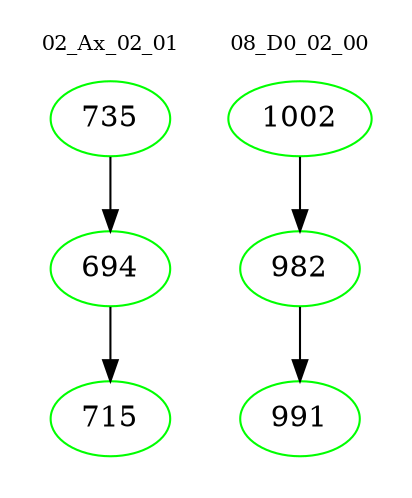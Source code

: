 digraph{
subgraph cluster_0 {
color = white
label = "02_Ax_02_01";
fontsize=10;
T0_735 [label="735", color="green"]
T0_735 -> T0_694 [color="black"]
T0_694 [label="694", color="green"]
T0_694 -> T0_715 [color="black"]
T0_715 [label="715", color="green"]
}
subgraph cluster_1 {
color = white
label = "08_D0_02_00";
fontsize=10;
T1_1002 [label="1002", color="green"]
T1_1002 -> T1_982 [color="black"]
T1_982 [label="982", color="green"]
T1_982 -> T1_991 [color="black"]
T1_991 [label="991", color="green"]
}
}
